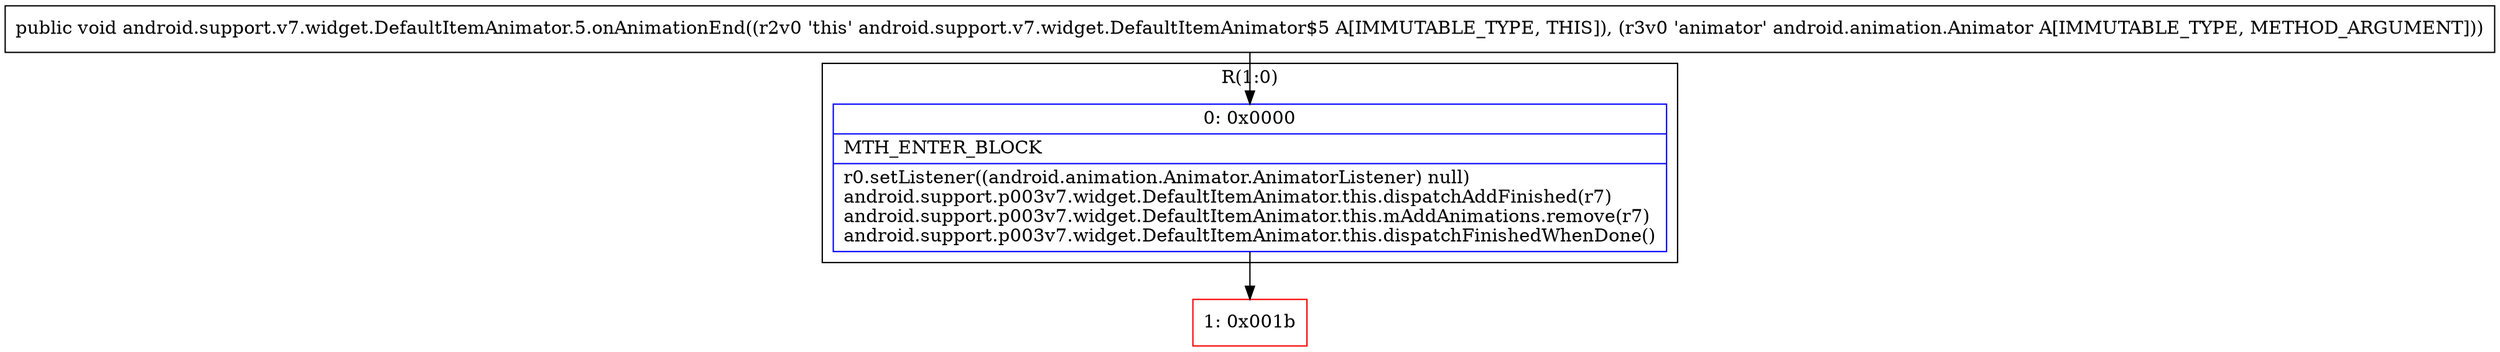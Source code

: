 digraph "CFG forandroid.support.v7.widget.DefaultItemAnimator.5.onAnimationEnd(Landroid\/animation\/Animator;)V" {
subgraph cluster_Region_339165018 {
label = "R(1:0)";
node [shape=record,color=blue];
Node_0 [shape=record,label="{0\:\ 0x0000|MTH_ENTER_BLOCK\l|r0.setListener((android.animation.Animator.AnimatorListener) null)\landroid.support.p003v7.widget.DefaultItemAnimator.this.dispatchAddFinished(r7)\landroid.support.p003v7.widget.DefaultItemAnimator.this.mAddAnimations.remove(r7)\landroid.support.p003v7.widget.DefaultItemAnimator.this.dispatchFinishedWhenDone()\l}"];
}
Node_1 [shape=record,color=red,label="{1\:\ 0x001b}"];
MethodNode[shape=record,label="{public void android.support.v7.widget.DefaultItemAnimator.5.onAnimationEnd((r2v0 'this' android.support.v7.widget.DefaultItemAnimator$5 A[IMMUTABLE_TYPE, THIS]), (r3v0 'animator' android.animation.Animator A[IMMUTABLE_TYPE, METHOD_ARGUMENT])) }"];
MethodNode -> Node_0;
Node_0 -> Node_1;
}

